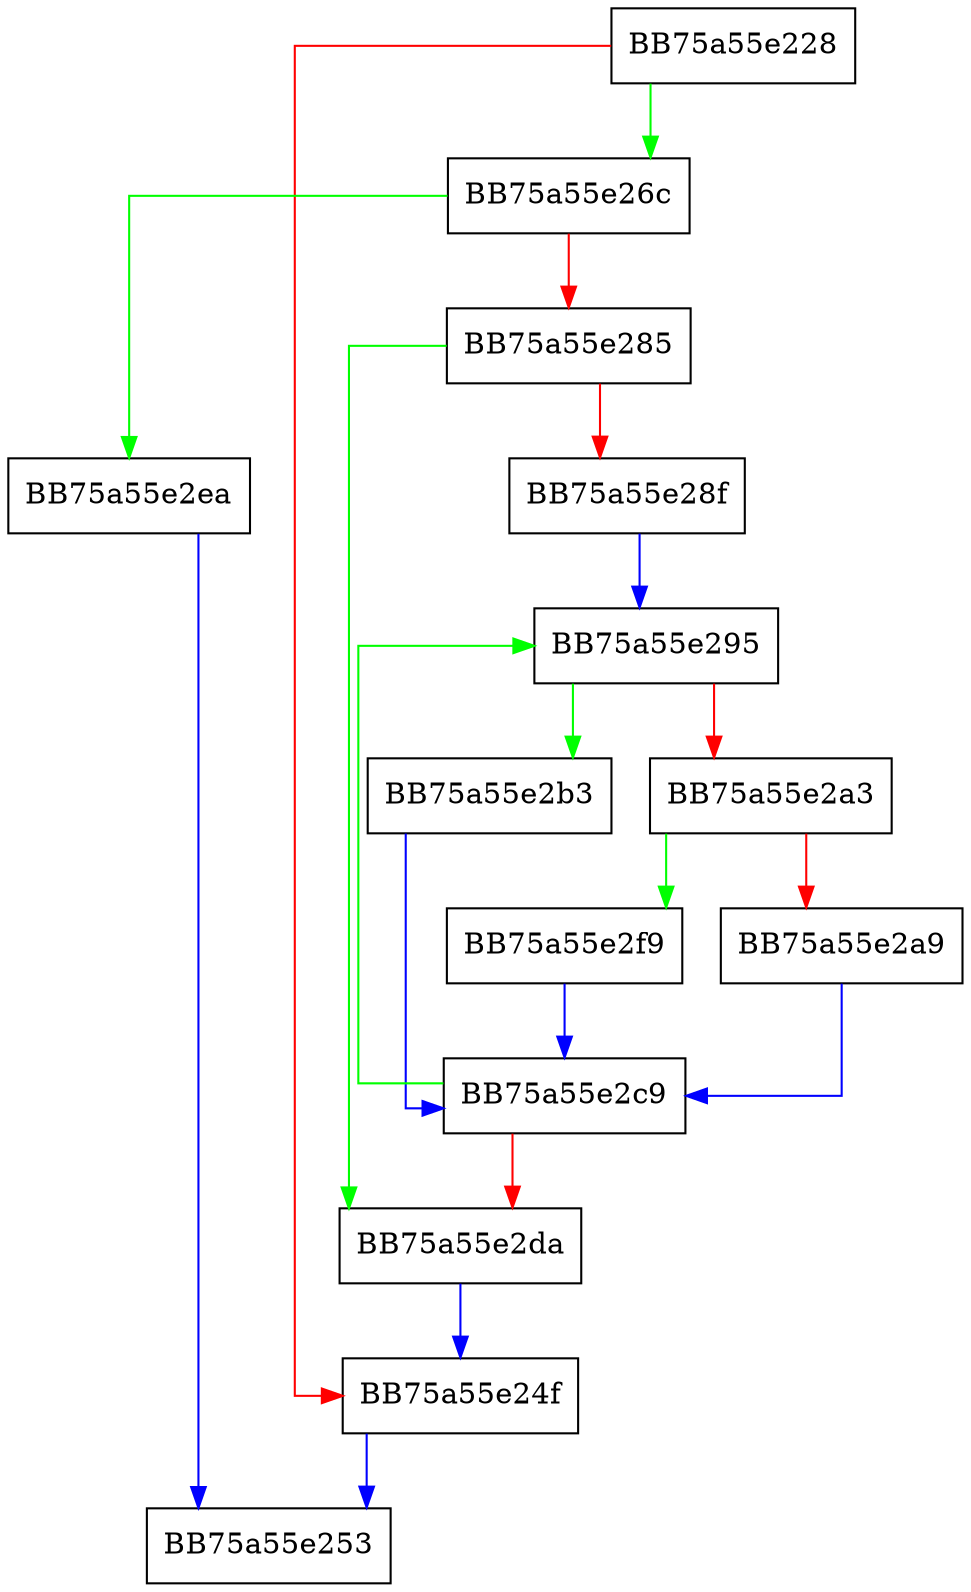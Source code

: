 digraph sqlite3IndexAffinityStr {
  node [shape="box"];
  graph [splines=ortho];
  BB75a55e228 -> BB75a55e26c [color="green"];
  BB75a55e228 -> BB75a55e24f [color="red"];
  BB75a55e24f -> BB75a55e253 [color="blue"];
  BB75a55e26c -> BB75a55e2ea [color="green"];
  BB75a55e26c -> BB75a55e285 [color="red"];
  BB75a55e285 -> BB75a55e2da [color="green"];
  BB75a55e285 -> BB75a55e28f [color="red"];
  BB75a55e28f -> BB75a55e295 [color="blue"];
  BB75a55e295 -> BB75a55e2b3 [color="green"];
  BB75a55e295 -> BB75a55e2a3 [color="red"];
  BB75a55e2a3 -> BB75a55e2f9 [color="green"];
  BB75a55e2a3 -> BB75a55e2a9 [color="red"];
  BB75a55e2a9 -> BB75a55e2c9 [color="blue"];
  BB75a55e2b3 -> BB75a55e2c9 [color="blue"];
  BB75a55e2c9 -> BB75a55e295 [color="green"];
  BB75a55e2c9 -> BB75a55e2da [color="red"];
  BB75a55e2da -> BB75a55e24f [color="blue"];
  BB75a55e2ea -> BB75a55e253 [color="blue"];
  BB75a55e2f9 -> BB75a55e2c9 [color="blue"];
}